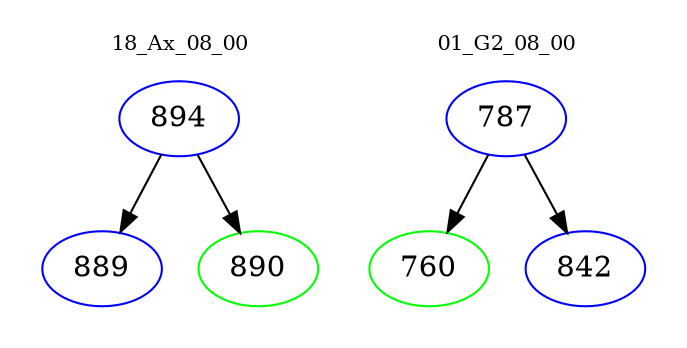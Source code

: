 digraph{
subgraph cluster_0 {
color = white
label = "18_Ax_08_00";
fontsize=10;
T0_894 [label="894", color="blue"]
T0_894 -> T0_889 [color="black"]
T0_889 [label="889", color="blue"]
T0_894 -> T0_890 [color="black"]
T0_890 [label="890", color="green"]
}
subgraph cluster_1 {
color = white
label = "01_G2_08_00";
fontsize=10;
T1_787 [label="787", color="blue"]
T1_787 -> T1_760 [color="black"]
T1_760 [label="760", color="green"]
T1_787 -> T1_842 [color="black"]
T1_842 [label="842", color="blue"]
}
}
